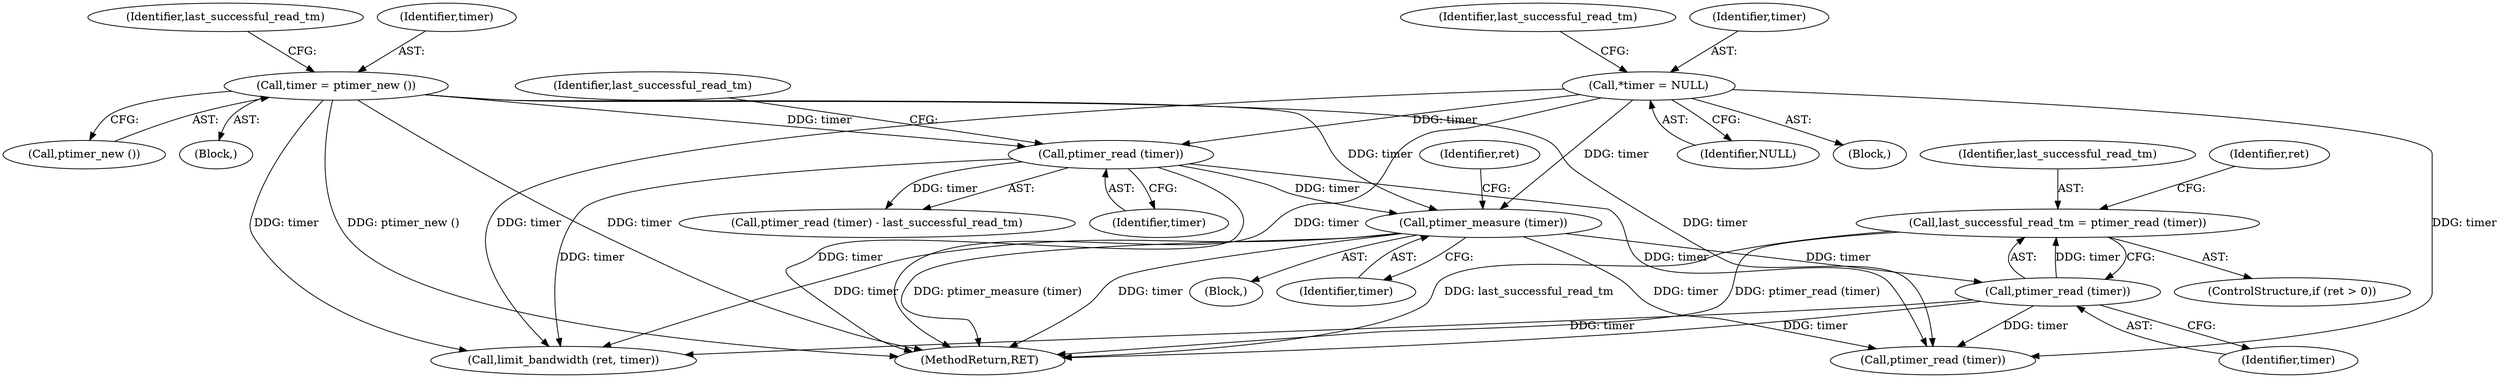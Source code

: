 digraph "0_savannah_ba6b44f6745b14dce414761a8e4b35d31b176bba@API" {
"1000553" [label="(Call,last_successful_read_tm = ptimer_read (timer))"];
"1000555" [label="(Call,ptimer_read (timer))"];
"1000547" [label="(Call,ptimer_measure (timer))"];
"1000479" [label="(Call,ptimer_read (timer))"];
"1000341" [label="(Call,timer = ptimer_new ())"];
"1000144" [label="(Call,*timer = NULL)"];
"1000480" [label="(Identifier,timer)"];
"1000553" [label="(Call,last_successful_read_tm = ptimer_read (timer))"];
"1000555" [label="(Call,ptimer_read (timer))"];
"1000146" [label="(Identifier,NULL)"];
"1000547" [label="(Call,ptimer_measure (timer))"];
"1000343" [label="(Call,ptimer_new ())"];
"1000554" [label="(Identifier,last_successful_read_tm)"];
"1000144" [label="(Call,*timer = NULL)"];
"1000345" [label="(Identifier,last_successful_read_tm)"];
"1000755" [label="(Call,limit_bandwidth (ret, timer))"];
"1000341" [label="(Call,timer = ptimer_new ())"];
"1000481" [label="(Identifier,last_successful_read_tm)"];
"1000556" [label="(Identifier,timer)"];
"1000479" [label="(Call,ptimer_read (timer))"];
"1000551" [label="(Identifier,ret)"];
"1000559" [label="(Identifier,ret)"];
"1000478" [label="(Call,ptimer_read (timer) - last_successful_read_tm)"];
"1000549" [label="(ControlStructure,if (ret > 0))"];
"1000342" [label="(Identifier,timer)"];
"1000125" [label="(Block,)"];
"1000149" [label="(Identifier,last_successful_read_tm)"];
"1000546" [label="(Block,)"];
"1000548" [label="(Identifier,timer)"];
"1000340" [label="(Block,)"];
"1000783" [label="(MethodReturn,RET)"];
"1000763" [label="(Call,ptimer_read (timer))"];
"1000145" [label="(Identifier,timer)"];
"1000553" -> "1000549"  [label="AST: "];
"1000553" -> "1000555"  [label="CFG: "];
"1000554" -> "1000553"  [label="AST: "];
"1000555" -> "1000553"  [label="AST: "];
"1000559" -> "1000553"  [label="CFG: "];
"1000553" -> "1000783"  [label="DDG: last_successful_read_tm"];
"1000553" -> "1000783"  [label="DDG: ptimer_read (timer)"];
"1000555" -> "1000553"  [label="DDG: timer"];
"1000555" -> "1000556"  [label="CFG: "];
"1000556" -> "1000555"  [label="AST: "];
"1000555" -> "1000783"  [label="DDG: timer"];
"1000547" -> "1000555"  [label="DDG: timer"];
"1000555" -> "1000755"  [label="DDG: timer"];
"1000555" -> "1000763"  [label="DDG: timer"];
"1000547" -> "1000546"  [label="AST: "];
"1000547" -> "1000548"  [label="CFG: "];
"1000548" -> "1000547"  [label="AST: "];
"1000551" -> "1000547"  [label="CFG: "];
"1000547" -> "1000783"  [label="DDG: timer"];
"1000547" -> "1000783"  [label="DDG: ptimer_measure (timer)"];
"1000479" -> "1000547"  [label="DDG: timer"];
"1000341" -> "1000547"  [label="DDG: timer"];
"1000144" -> "1000547"  [label="DDG: timer"];
"1000547" -> "1000755"  [label="DDG: timer"];
"1000547" -> "1000763"  [label="DDG: timer"];
"1000479" -> "1000478"  [label="AST: "];
"1000479" -> "1000480"  [label="CFG: "];
"1000480" -> "1000479"  [label="AST: "];
"1000481" -> "1000479"  [label="CFG: "];
"1000479" -> "1000783"  [label="DDG: timer"];
"1000479" -> "1000478"  [label="DDG: timer"];
"1000341" -> "1000479"  [label="DDG: timer"];
"1000144" -> "1000479"  [label="DDG: timer"];
"1000479" -> "1000755"  [label="DDG: timer"];
"1000479" -> "1000763"  [label="DDG: timer"];
"1000341" -> "1000340"  [label="AST: "];
"1000341" -> "1000343"  [label="CFG: "];
"1000342" -> "1000341"  [label="AST: "];
"1000343" -> "1000341"  [label="AST: "];
"1000345" -> "1000341"  [label="CFG: "];
"1000341" -> "1000783"  [label="DDG: ptimer_new ()"];
"1000341" -> "1000783"  [label="DDG: timer"];
"1000341" -> "1000755"  [label="DDG: timer"];
"1000341" -> "1000763"  [label="DDG: timer"];
"1000144" -> "1000125"  [label="AST: "];
"1000144" -> "1000146"  [label="CFG: "];
"1000145" -> "1000144"  [label="AST: "];
"1000146" -> "1000144"  [label="AST: "];
"1000149" -> "1000144"  [label="CFG: "];
"1000144" -> "1000783"  [label="DDG: timer"];
"1000144" -> "1000755"  [label="DDG: timer"];
"1000144" -> "1000763"  [label="DDG: timer"];
}
